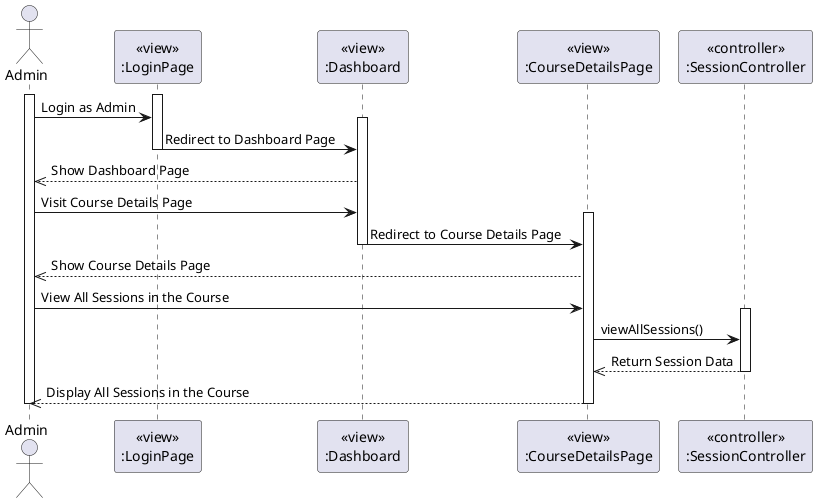 @startuml ManageSession
actor Admin
participant LoginPageView [
  <<view>>
  :LoginPage
]

participant DashboardView [
  <<view>>
  :Dashboard
]

participant CourseDetailsView [
  <<view>>
  :CourseDetailsPage
]

participant SessionController [
  <<controller>>
  :SessionController
]

activate Admin
activate LoginPageView
Admin -> LoginPageView: Login as Admin
activate DashboardView
LoginPageView -> DashboardView: Redirect to Dashboard Page
deactivate LoginPageView

DashboardView -->> Admin: Show Dashboard Page

Admin -> DashboardView: Visit Course Details Page
activate CourseDetailsView
DashboardView -> CourseDetailsView: Redirect to Course Details Page
deactivate DashboardView

CourseDetailsView -->> Admin: Show Course Details Page

Admin -> CourseDetailsView: View All Sessions in the Course

activate SessionController
CourseDetailsView -> SessionController: viewAllSessions()
SessionController -->> CourseDetailsView: Return Session Data
deactivate SessionController

CourseDetailsView -->> Admin: Display All Sessions in the Course

deactivate Admin
deactivate CourseDetailsView
@enduml

